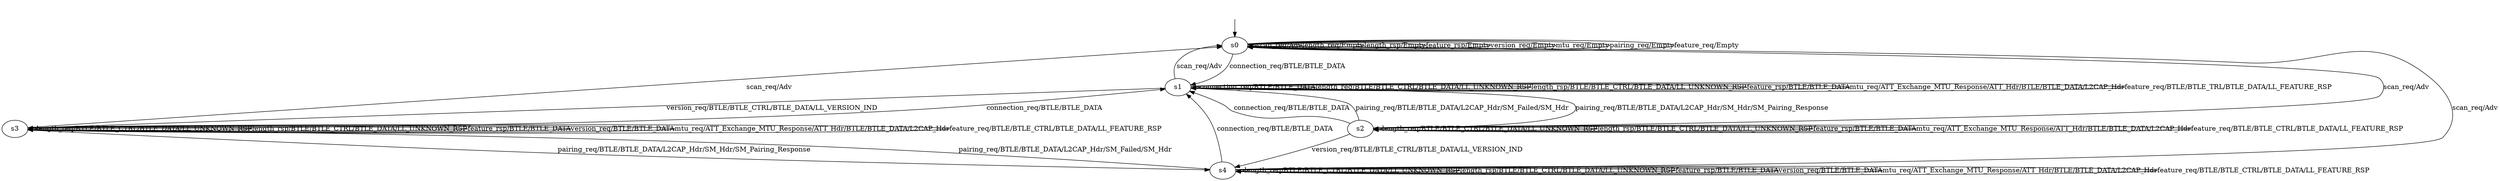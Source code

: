 digraph "CC2650" {
s0 [label=s0];
s1 [label=s1];
s2 [label=s2];
s3 [label=s3];
s4 [label=s4];
s0 -> s0  [label="scan_req/Adv"];
s0 -> s1  [label="connection_req/BTLE/BTLE_DATA"];
s0 -> s0  [label="length_req/Empty"];
s0 -> s0  [label="length_rsp/Empty"];
s0 -> s0  [label="feature_rsp/Empty"];
s0 -> s0  [label="version_req/Empty"];
s0 -> s0  [label="mtu_req/Empty"];
s0 -> s0  [label="pairing_req/Empty"];
s0 -> s0  [label="feature_req/Empty"];
s1 -> s0  [label="scan_req/Adv"];
s1 -> s1  [label="connection_req/BTLE/BTLE_DATA"];
s1 -> s1  [label="length_req/BTLE/BTLE_CTRL/BTLE_DATA/LL_UNKNOWN_RSP"];
s1 -> s1  [label="length_rsp/BTLE/BTLE_CTRL/BTLE_DATA/LL_UNKNOWN_RSP"];
s1 -> s1  [label="feature_rsp/BTLE/BTLE_DATA"];
s1 -> s3  [label="version_req/BTLE/BTLE_CTRL/BTLE_DATA/LL_VERSION_IND"];
s1 -> s1  [label="mtu_req/ATT_Exchange_MTU_Response/ATT_Hdr/BTLE/BTLE_DATA/L2CAP_Hdr"];
s1 -> s2  [label="pairing_req/BTLE/BTLE_DATA/L2CAP_Hdr/SM_Hdr/SM_Pairing_Response"];
s1 -> s1  [label="feature_req/BTLE/BTLE_TRL/BTLE_DATA/LL_FEATURE_RSP"];
s2 -> s0  [label="scan_req/Adv"];
s2 -> s1  [label="connection_req/BTLE/BTLE_DATA"];
s2 -> s2  [label="length_req/BTLE/BTLE_CTRL/BTLE_DATA/LL_UNKNOWN_RSP"];
s2 -> s2  [label="length_rsp/BTLE/BTLE_CTRL/BTLE_DATA/LL_UNKNOWN_RSP"];
s2 -> s2  [label="feature_rsp/BTLE/BTLE_DATA"];
s2 -> s4  [label="version_req/BTLE/BTLE_CTRL/BTLE_DATA/LL_VERSION_IND"];
s2 -> s2  [label="mtu_req/ATT_Exchange_MTU_Response/ATT_Hdr/BTLE/BTLE_DATA/L2CAP_Hdr"];
s2 -> s1  [label="pairing_req/BTLE/BTLE_DATA/L2CAP_Hdr/SM_Failed/SM_Hdr"];
s2 -> s2  [label="feature_req/BTLE/BTLE_CTRL/BTLE_DATA/LL_FEATURE_RSP"];
s3 -> s0  [label="scan_req/Adv"];
s3 -> s1  [label="connection_req/BTLE/BTLE_DATA"];
s3 -> s3  [label="length_req/BTLE/BTLE_CTRL/BTLE_DATA/LL_UNKNOWN_RSP"];
s3 -> s3  [label="length_rsp/BTLE/BTLE_CTRL/BTLE_DATA/LL_UNKNOWN_RSP"];
s3 -> s3  [label="feature_rsp/BTLE/BTLE_DATA"];
s3 -> s3  [label="version_req/BTLE/BTLE_DATA"];
s3 -> s3  [label="mtu_req/ATT_Exchange_MTU_Response/ATT_Hdr/BTLE/BTLE_DATA/L2CAP_Hdr"];
s3 -> s4  [label="pairing_req/BTLE/BTLE_DATA/L2CAP_Hdr/SM_Hdr/SM_Pairing_Response"];
s3 -> s3  [label="feature_req/BTLE/BTLE_CTRL/BTLE_DATA/LL_FEATURE_RSP"];
s4 -> s0  [label="scan_req/Adv"];
s4 -> s1  [label="connection_req/BTLE/BTLE_DATA"];
s4 -> s4  [label="length_req/BTLE/BTLE_CTRL/BTLE_DATA/LL_UNKNOWN_RSP"];
s4 -> s4  [label="length_rsp/BTLE/BTLE_CTRL/BTLE_DATA/LL_UNKNOWN_RSP"];
s4 -> s4  [label="feature_rsp/BTLE/BTLE_DATA"];
s4 -> s4  [label="version_req/BTLE/BTLE_DATA"];
s4 -> s4  [label="mtu_req/ATT_Exchange_MTU_Response/ATT_Hdr/BTLE/BTLE_DATA/L2CAP_Hdr"];
s4 -> s3  [label="pairing_req/BTLE/BTLE_DATA/L2CAP_Hdr/SM_Failed/SM_Hdr"];
s4 -> s4  [label="feature_req/BTLE/BTLE_CTRL/BTLE_DATA/LL_FEATURE_RSP"];
__start0 [label="", shape=none];
__start0 -> s0  [label=""];
}
